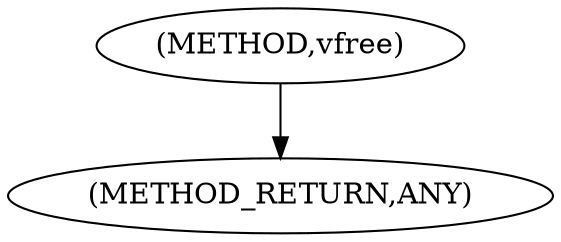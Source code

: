 digraph "vfree" {  
"111669149736" [label = <(METHOD,vfree)> ]
"128849018920" [label = <(METHOD_RETURN,ANY)> ]
  "111669149736" -> "128849018920" 
}
